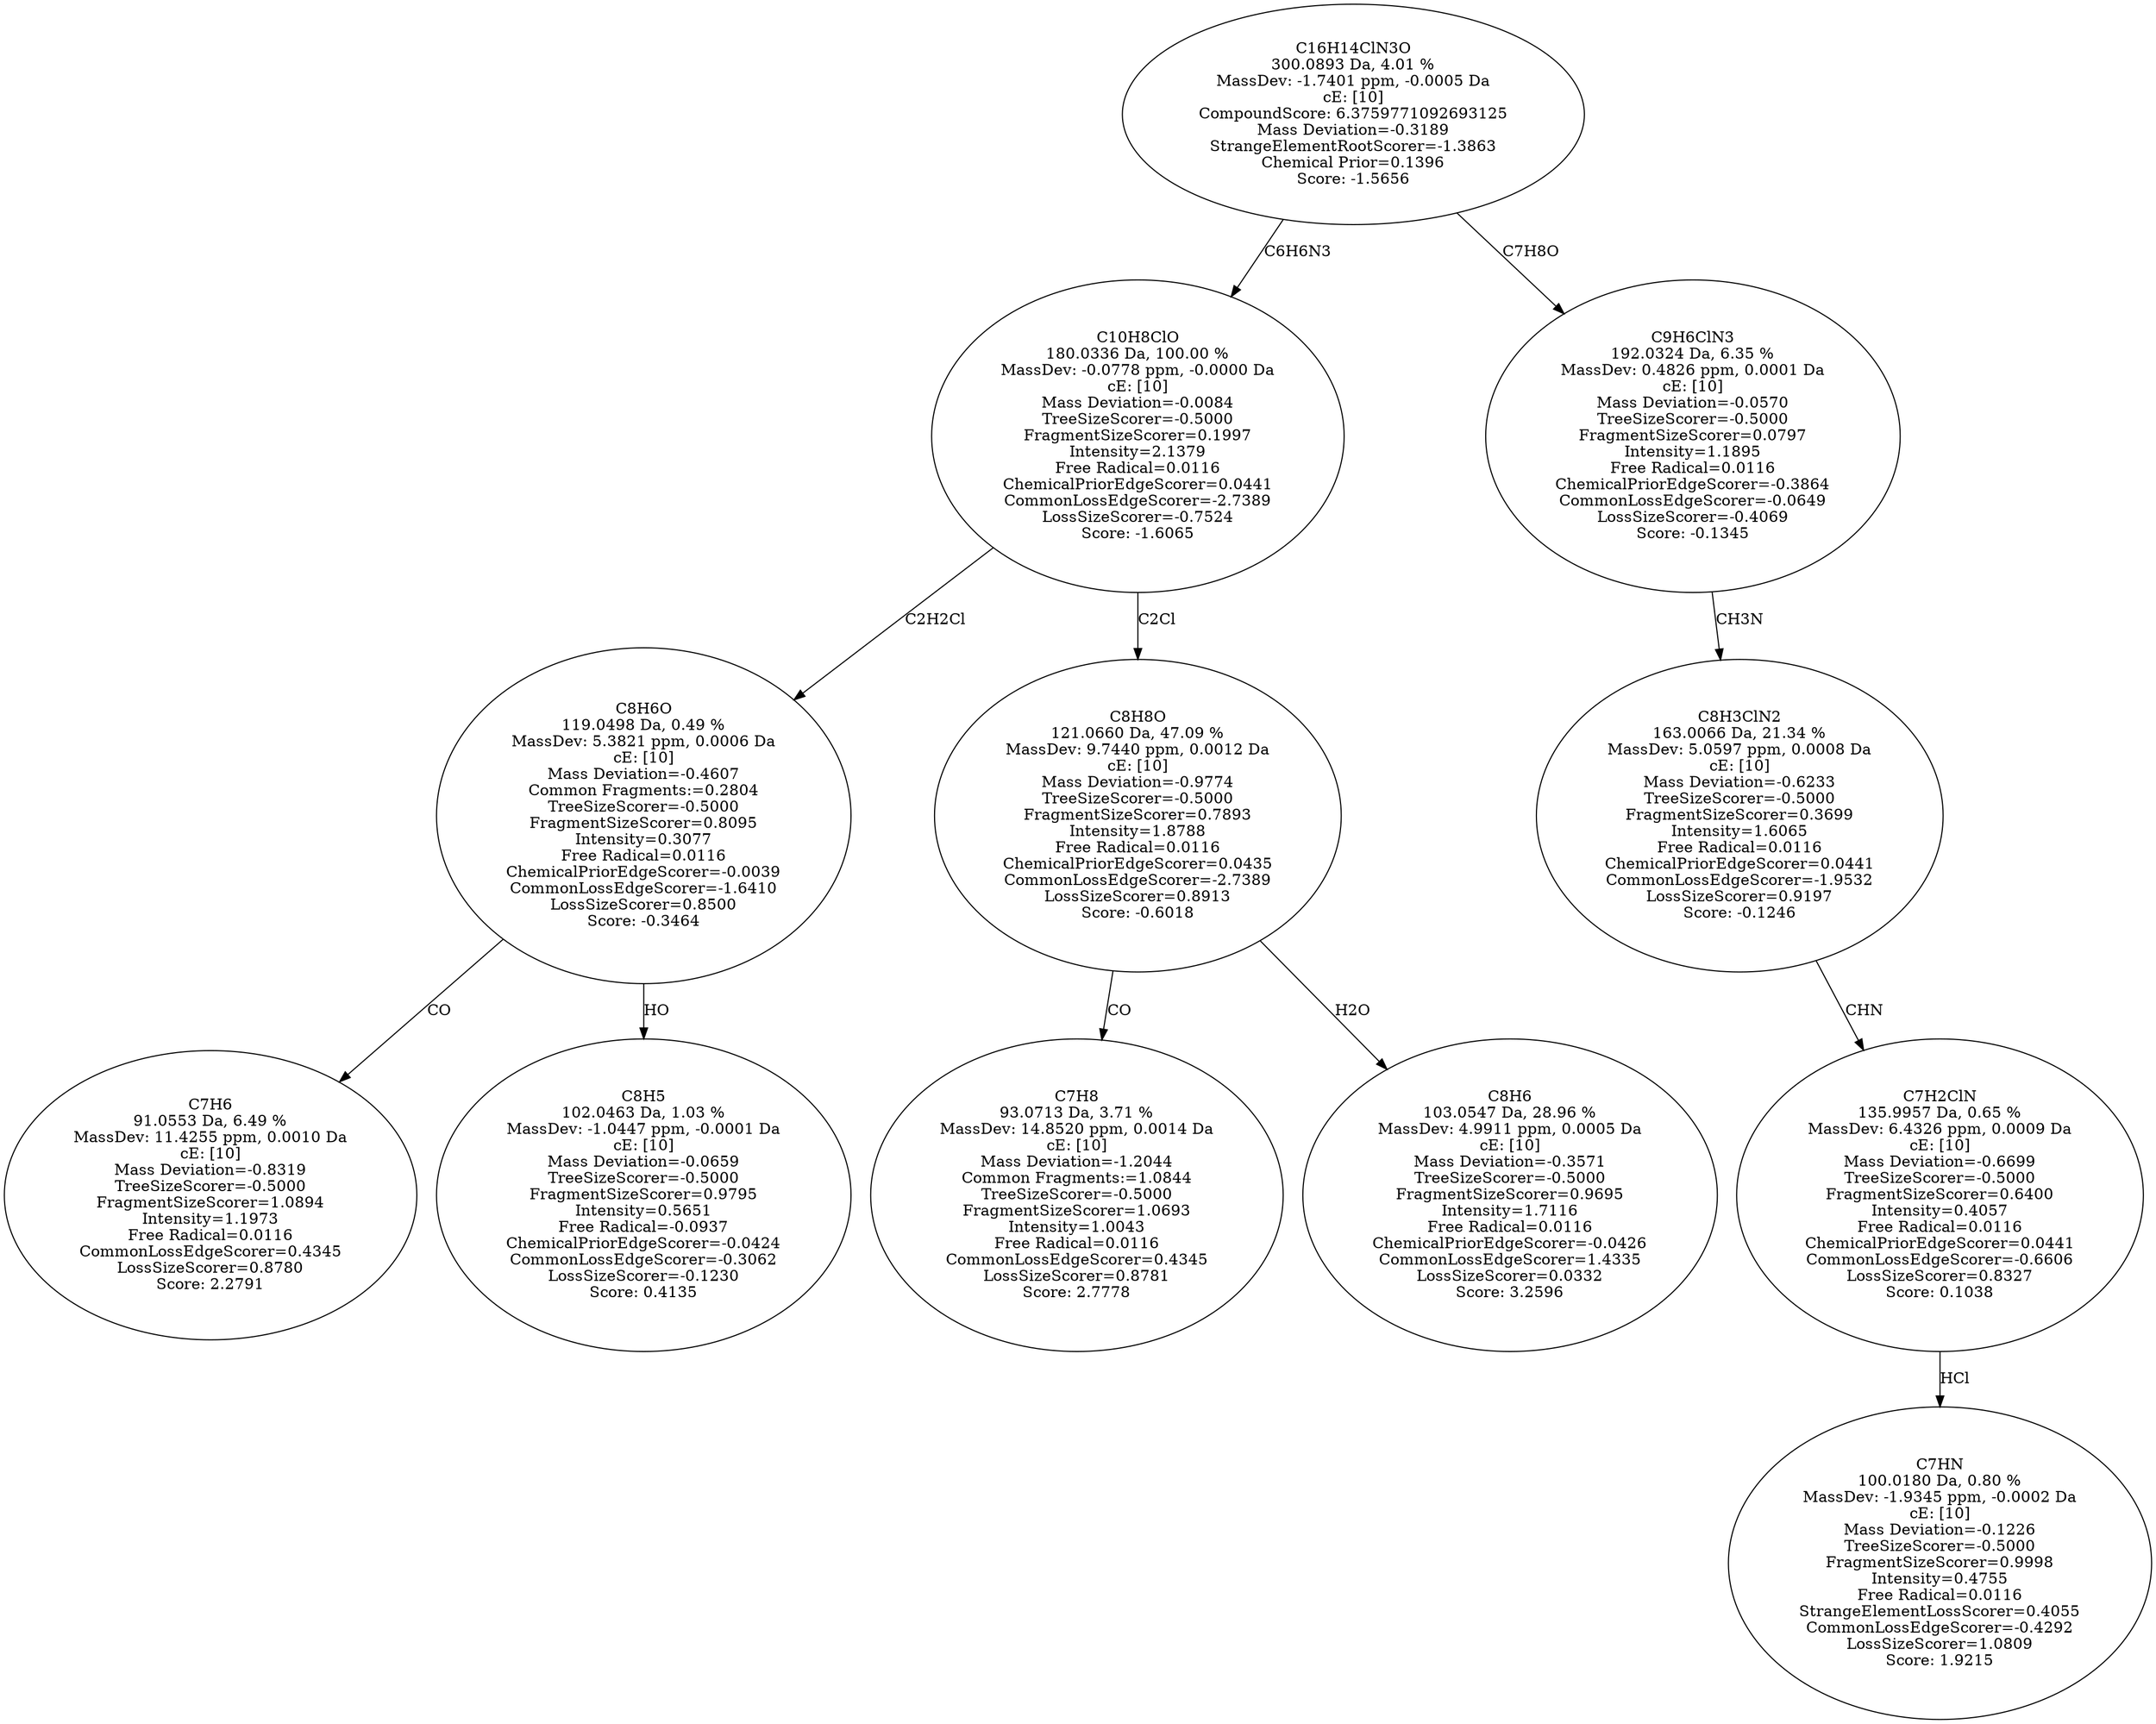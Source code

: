 strict digraph {
v1 [label="C7H6\n91.0553 Da, 6.49 %\nMassDev: 11.4255 ppm, 0.0010 Da\ncE: [10]\nMass Deviation=-0.8319\nTreeSizeScorer=-0.5000\nFragmentSizeScorer=1.0894\nIntensity=1.1973\nFree Radical=0.0116\nCommonLossEdgeScorer=0.4345\nLossSizeScorer=0.8780\nScore: 2.2791"];
v2 [label="C8H5\n102.0463 Da, 1.03 %\nMassDev: -1.0447 ppm, -0.0001 Da\ncE: [10]\nMass Deviation=-0.0659\nTreeSizeScorer=-0.5000\nFragmentSizeScorer=0.9795\nIntensity=0.5651\nFree Radical=-0.0937\nChemicalPriorEdgeScorer=-0.0424\nCommonLossEdgeScorer=-0.3062\nLossSizeScorer=-0.1230\nScore: 0.4135"];
v3 [label="C8H6O\n119.0498 Da, 0.49 %\nMassDev: 5.3821 ppm, 0.0006 Da\ncE: [10]\nMass Deviation=-0.4607\nCommon Fragments:=0.2804\nTreeSizeScorer=-0.5000\nFragmentSizeScorer=0.8095\nIntensity=0.3077\nFree Radical=0.0116\nChemicalPriorEdgeScorer=-0.0039\nCommonLossEdgeScorer=-1.6410\nLossSizeScorer=0.8500\nScore: -0.3464"];
v4 [label="C7H8\n93.0713 Da, 3.71 %\nMassDev: 14.8520 ppm, 0.0014 Da\ncE: [10]\nMass Deviation=-1.2044\nCommon Fragments:=1.0844\nTreeSizeScorer=-0.5000\nFragmentSizeScorer=1.0693\nIntensity=1.0043\nFree Radical=0.0116\nCommonLossEdgeScorer=0.4345\nLossSizeScorer=0.8781\nScore: 2.7778"];
v5 [label="C8H6\n103.0547 Da, 28.96 %\nMassDev: 4.9911 ppm, 0.0005 Da\ncE: [10]\nMass Deviation=-0.3571\nTreeSizeScorer=-0.5000\nFragmentSizeScorer=0.9695\nIntensity=1.7116\nFree Radical=0.0116\nChemicalPriorEdgeScorer=-0.0426\nCommonLossEdgeScorer=1.4335\nLossSizeScorer=0.0332\nScore: 3.2596"];
v6 [label="C8H8O\n121.0660 Da, 47.09 %\nMassDev: 9.7440 ppm, 0.0012 Da\ncE: [10]\nMass Deviation=-0.9774\nTreeSizeScorer=-0.5000\nFragmentSizeScorer=0.7893\nIntensity=1.8788\nFree Radical=0.0116\nChemicalPriorEdgeScorer=0.0435\nCommonLossEdgeScorer=-2.7389\nLossSizeScorer=0.8913\nScore: -0.6018"];
v7 [label="C10H8ClO\n180.0336 Da, 100.00 %\nMassDev: -0.0778 ppm, -0.0000 Da\ncE: [10]\nMass Deviation=-0.0084\nTreeSizeScorer=-0.5000\nFragmentSizeScorer=0.1997\nIntensity=2.1379\nFree Radical=0.0116\nChemicalPriorEdgeScorer=0.0441\nCommonLossEdgeScorer=-2.7389\nLossSizeScorer=-0.7524\nScore: -1.6065"];
v8 [label="C7HN\n100.0180 Da, 0.80 %\nMassDev: -1.9345 ppm, -0.0002 Da\ncE: [10]\nMass Deviation=-0.1226\nTreeSizeScorer=-0.5000\nFragmentSizeScorer=0.9998\nIntensity=0.4755\nFree Radical=0.0116\nStrangeElementLossScorer=0.4055\nCommonLossEdgeScorer=-0.4292\nLossSizeScorer=1.0809\nScore: 1.9215"];
v9 [label="C7H2ClN\n135.9957 Da, 0.65 %\nMassDev: 6.4326 ppm, 0.0009 Da\ncE: [10]\nMass Deviation=-0.6699\nTreeSizeScorer=-0.5000\nFragmentSizeScorer=0.6400\nIntensity=0.4057\nFree Radical=0.0116\nChemicalPriorEdgeScorer=0.0441\nCommonLossEdgeScorer=-0.6606\nLossSizeScorer=0.8327\nScore: 0.1038"];
v10 [label="C8H3ClN2\n163.0066 Da, 21.34 %\nMassDev: 5.0597 ppm, 0.0008 Da\ncE: [10]\nMass Deviation=-0.6233\nTreeSizeScorer=-0.5000\nFragmentSizeScorer=0.3699\nIntensity=1.6065\nFree Radical=0.0116\nChemicalPriorEdgeScorer=0.0441\nCommonLossEdgeScorer=-1.9532\nLossSizeScorer=0.9197\nScore: -0.1246"];
v11 [label="C9H6ClN3\n192.0324 Da, 6.35 %\nMassDev: 0.4826 ppm, 0.0001 Da\ncE: [10]\nMass Deviation=-0.0570\nTreeSizeScorer=-0.5000\nFragmentSizeScorer=0.0797\nIntensity=1.1895\nFree Radical=0.0116\nChemicalPriorEdgeScorer=-0.3864\nCommonLossEdgeScorer=-0.0649\nLossSizeScorer=-0.4069\nScore: -0.1345"];
v12 [label="C16H14ClN3O\n300.0893 Da, 4.01 %\nMassDev: -1.7401 ppm, -0.0005 Da\ncE: [10]\nCompoundScore: 6.3759771092693125\nMass Deviation=-0.3189\nStrangeElementRootScorer=-1.3863\nChemical Prior=0.1396\nScore: -1.5656"];
v3 -> v1 [label="CO"];
v3 -> v2 [label="HO"];
v7 -> v3 [label="C2H2Cl"];
v6 -> v4 [label="CO"];
v6 -> v5 [label="H2O"];
v7 -> v6 [label="C2Cl"];
v12 -> v7 [label="C6H6N3"];
v9 -> v8 [label="HCl"];
v10 -> v9 [label="CHN"];
v11 -> v10 [label="CH3N"];
v12 -> v11 [label="C7H8O"];
}